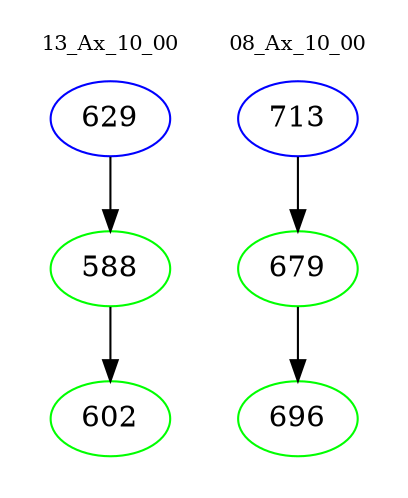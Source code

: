digraph{
subgraph cluster_0 {
color = white
label = "13_Ax_10_00";
fontsize=10;
T0_629 [label="629", color="blue"]
T0_629 -> T0_588 [color="black"]
T0_588 [label="588", color="green"]
T0_588 -> T0_602 [color="black"]
T0_602 [label="602", color="green"]
}
subgraph cluster_1 {
color = white
label = "08_Ax_10_00";
fontsize=10;
T1_713 [label="713", color="blue"]
T1_713 -> T1_679 [color="black"]
T1_679 [label="679", color="green"]
T1_679 -> T1_696 [color="black"]
T1_696 [label="696", color="green"]
}
}
